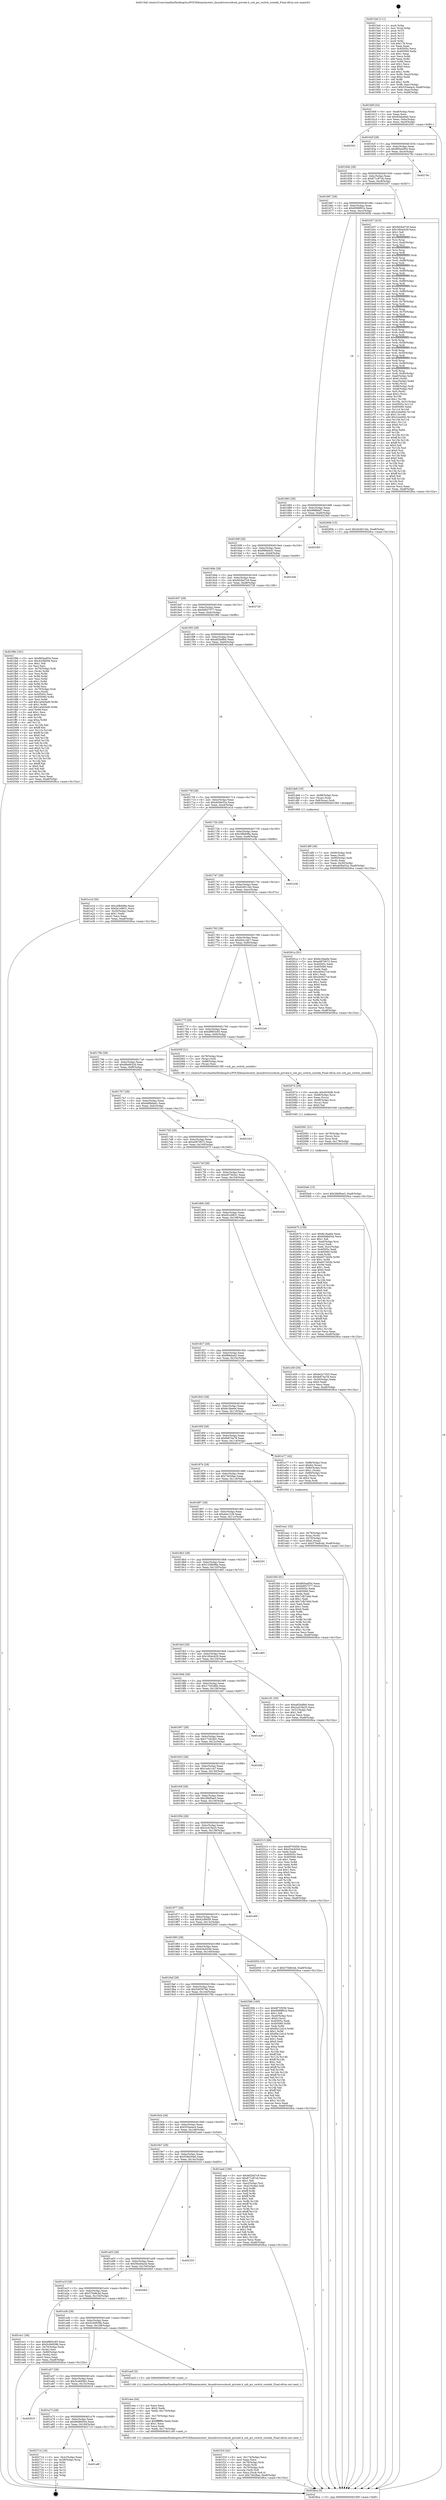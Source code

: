 digraph "0x4015a0" {
  label = "0x4015a0 (/mnt/c/Users/mathe/Desktop/tcc/POCII/binaries/extr_linuxdriversssbssb_private.h_ssb_pci_switch_coreidx_Final-ollvm.out::main(0))"
  labelloc = "t"
  node[shape=record]

  Entry [label="",width=0.3,height=0.3,shape=circle,fillcolor=black,style=filled]
  "0x40160f" [label="{
     0x40160f [32]\l
     | [instrs]\l
     &nbsp;&nbsp;0x40160f \<+6\>: mov -0xa8(%rbp),%eax\l
     &nbsp;&nbsp;0x401615 \<+2\>: mov %eax,%ecx\l
     &nbsp;&nbsp;0x401617 \<+6\>: sub $0x83aba0eb,%ecx\l
     &nbsp;&nbsp;0x40161d \<+6\>: mov %eax,-0xbc(%rbp)\l
     &nbsp;&nbsp;0x401623 \<+6\>: mov %ecx,-0xc0(%rbp)\l
     &nbsp;&nbsp;0x401629 \<+6\>: je 0000000000402501 \<main+0xf61\>\l
  }"]
  "0x402501" [label="{
     0x402501\l
  }", style=dashed]
  "0x40162f" [label="{
     0x40162f [28]\l
     | [instrs]\l
     &nbsp;&nbsp;0x40162f \<+5\>: jmp 0000000000401634 \<main+0x94\>\l
     &nbsp;&nbsp;0x401634 \<+6\>: mov -0xbc(%rbp),%eax\l
     &nbsp;&nbsp;0x40163a \<+5\>: sub $0x865ea954,%eax\l
     &nbsp;&nbsp;0x40163f \<+6\>: mov %eax,-0xc4(%rbp)\l
     &nbsp;&nbsp;0x401645 \<+6\>: je 000000000040278c \<main+0x11ec\>\l
  }"]
  Exit [label="",width=0.3,height=0.3,shape=circle,fillcolor=black,style=filled,peripheries=2]
  "0x40278c" [label="{
     0x40278c\l
  }", style=dashed]
  "0x40164b" [label="{
     0x40164b [28]\l
     | [instrs]\l
     &nbsp;&nbsp;0x40164b \<+5\>: jmp 0000000000401650 \<main+0xb0\>\l
     &nbsp;&nbsp;0x401650 \<+6\>: mov -0xbc(%rbp),%eax\l
     &nbsp;&nbsp;0x401656 \<+5\>: sub $0x871c87cb,%eax\l
     &nbsp;&nbsp;0x40165b \<+6\>: mov %eax,-0xc8(%rbp)\l
     &nbsp;&nbsp;0x401661 \<+6\>: je 0000000000401b57 \<main+0x5b7\>\l
  }"]
  "0x401a8f" [label="{
     0x401a8f\l
  }", style=dashed]
  "0x401b57" [label="{
     0x401b57 [410]\l
     | [instrs]\l
     &nbsp;&nbsp;0x401b57 \<+5\>: mov $0x9d2bd7c9,%eax\l
     &nbsp;&nbsp;0x401b5c \<+5\>: mov $0x16b4cb29,%ecx\l
     &nbsp;&nbsp;0x401b61 \<+2\>: mov $0x1,%dl\l
     &nbsp;&nbsp;0x401b63 \<+3\>: mov %rsp,%rsi\l
     &nbsp;&nbsp;0x401b66 \<+4\>: add $0xfffffffffffffff0,%rsi\l
     &nbsp;&nbsp;0x401b6a \<+3\>: mov %rsi,%rsp\l
     &nbsp;&nbsp;0x401b6d \<+7\>: mov %rsi,-0xa0(%rbp)\l
     &nbsp;&nbsp;0x401b74 \<+3\>: mov %rsp,%rsi\l
     &nbsp;&nbsp;0x401b77 \<+4\>: add $0xfffffffffffffff0,%rsi\l
     &nbsp;&nbsp;0x401b7b \<+3\>: mov %rsi,%rsp\l
     &nbsp;&nbsp;0x401b7e \<+3\>: mov %rsp,%rdi\l
     &nbsp;&nbsp;0x401b81 \<+4\>: add $0xfffffffffffffff0,%rdi\l
     &nbsp;&nbsp;0x401b85 \<+3\>: mov %rdi,%rsp\l
     &nbsp;&nbsp;0x401b88 \<+7\>: mov %rdi,-0x98(%rbp)\l
     &nbsp;&nbsp;0x401b8f \<+3\>: mov %rsp,%rdi\l
     &nbsp;&nbsp;0x401b92 \<+4\>: add $0xfffffffffffffff0,%rdi\l
     &nbsp;&nbsp;0x401b96 \<+3\>: mov %rdi,%rsp\l
     &nbsp;&nbsp;0x401b99 \<+7\>: mov %rdi,-0x90(%rbp)\l
     &nbsp;&nbsp;0x401ba0 \<+3\>: mov %rsp,%rdi\l
     &nbsp;&nbsp;0x401ba3 \<+4\>: add $0xfffffffffffffff0,%rdi\l
     &nbsp;&nbsp;0x401ba7 \<+3\>: mov %rdi,%rsp\l
     &nbsp;&nbsp;0x401baa \<+7\>: mov %rdi,-0x88(%rbp)\l
     &nbsp;&nbsp;0x401bb1 \<+3\>: mov %rsp,%rdi\l
     &nbsp;&nbsp;0x401bb4 \<+4\>: add $0xfffffffffffffff0,%rdi\l
     &nbsp;&nbsp;0x401bb8 \<+3\>: mov %rdi,%rsp\l
     &nbsp;&nbsp;0x401bbb \<+4\>: mov %rdi,-0x80(%rbp)\l
     &nbsp;&nbsp;0x401bbf \<+3\>: mov %rsp,%rdi\l
     &nbsp;&nbsp;0x401bc2 \<+4\>: add $0xfffffffffffffff0,%rdi\l
     &nbsp;&nbsp;0x401bc6 \<+3\>: mov %rdi,%rsp\l
     &nbsp;&nbsp;0x401bc9 \<+4\>: mov %rdi,-0x78(%rbp)\l
     &nbsp;&nbsp;0x401bcd \<+3\>: mov %rsp,%rdi\l
     &nbsp;&nbsp;0x401bd0 \<+4\>: add $0xfffffffffffffff0,%rdi\l
     &nbsp;&nbsp;0x401bd4 \<+3\>: mov %rdi,%rsp\l
     &nbsp;&nbsp;0x401bd7 \<+4\>: mov %rdi,-0x70(%rbp)\l
     &nbsp;&nbsp;0x401bdb \<+3\>: mov %rsp,%rdi\l
     &nbsp;&nbsp;0x401bde \<+4\>: add $0xfffffffffffffff0,%rdi\l
     &nbsp;&nbsp;0x401be2 \<+3\>: mov %rdi,%rsp\l
     &nbsp;&nbsp;0x401be5 \<+4\>: mov %rdi,-0x68(%rbp)\l
     &nbsp;&nbsp;0x401be9 \<+3\>: mov %rsp,%rdi\l
     &nbsp;&nbsp;0x401bec \<+4\>: add $0xfffffffffffffff0,%rdi\l
     &nbsp;&nbsp;0x401bf0 \<+3\>: mov %rdi,%rsp\l
     &nbsp;&nbsp;0x401bf3 \<+4\>: mov %rdi,-0x60(%rbp)\l
     &nbsp;&nbsp;0x401bf7 \<+3\>: mov %rsp,%rdi\l
     &nbsp;&nbsp;0x401bfa \<+4\>: add $0xfffffffffffffff0,%rdi\l
     &nbsp;&nbsp;0x401bfe \<+3\>: mov %rdi,%rsp\l
     &nbsp;&nbsp;0x401c01 \<+4\>: mov %rdi,-0x58(%rbp)\l
     &nbsp;&nbsp;0x401c05 \<+3\>: mov %rsp,%rdi\l
     &nbsp;&nbsp;0x401c08 \<+4\>: add $0xfffffffffffffff0,%rdi\l
     &nbsp;&nbsp;0x401c0c \<+3\>: mov %rdi,%rsp\l
     &nbsp;&nbsp;0x401c0f \<+4\>: mov %rdi,-0x50(%rbp)\l
     &nbsp;&nbsp;0x401c13 \<+3\>: mov %rsp,%rdi\l
     &nbsp;&nbsp;0x401c16 \<+4\>: add $0xfffffffffffffff0,%rdi\l
     &nbsp;&nbsp;0x401c1a \<+3\>: mov %rdi,%rsp\l
     &nbsp;&nbsp;0x401c1d \<+4\>: mov %rdi,-0x48(%rbp)\l
     &nbsp;&nbsp;0x401c21 \<+3\>: mov %rsp,%rdi\l
     &nbsp;&nbsp;0x401c24 \<+4\>: add $0xfffffffffffffff0,%rdi\l
     &nbsp;&nbsp;0x401c28 \<+3\>: mov %rdi,%rsp\l
     &nbsp;&nbsp;0x401c2b \<+4\>: mov %rdi,-0x40(%rbp)\l
     &nbsp;&nbsp;0x401c2f \<+7\>: mov -0xa0(%rbp),%rdi\l
     &nbsp;&nbsp;0x401c36 \<+6\>: movl $0x0,(%rdi)\l
     &nbsp;&nbsp;0x401c3c \<+7\>: mov -0xac(%rbp),%r8d\l
     &nbsp;&nbsp;0x401c43 \<+3\>: mov %r8d,(%rsi)\l
     &nbsp;&nbsp;0x401c46 \<+7\>: mov -0x98(%rbp),%rdi\l
     &nbsp;&nbsp;0x401c4d \<+7\>: mov -0xb8(%rbp),%r9\l
     &nbsp;&nbsp;0x401c54 \<+3\>: mov %r9,(%rdi)\l
     &nbsp;&nbsp;0x401c57 \<+3\>: cmpl $0x2,(%rsi)\l
     &nbsp;&nbsp;0x401c5a \<+4\>: setne %r10b\l
     &nbsp;&nbsp;0x401c5e \<+4\>: and $0x1,%r10b\l
     &nbsp;&nbsp;0x401c62 \<+4\>: mov %r10b,-0x31(%rbp)\l
     &nbsp;&nbsp;0x401c66 \<+8\>: mov 0x40505c,%r11d\l
     &nbsp;&nbsp;0x401c6e \<+7\>: mov 0x405060,%ebx\l
     &nbsp;&nbsp;0x401c75 \<+3\>: mov %r11d,%r14d\l
     &nbsp;&nbsp;0x401c78 \<+7\>: sub $0x22ee942,%r14d\l
     &nbsp;&nbsp;0x401c7f \<+4\>: sub $0x1,%r14d\l
     &nbsp;&nbsp;0x401c83 \<+7\>: add $0x22ee942,%r14d\l
     &nbsp;&nbsp;0x401c8a \<+4\>: imul %r14d,%r11d\l
     &nbsp;&nbsp;0x401c8e \<+4\>: and $0x1,%r11d\l
     &nbsp;&nbsp;0x401c92 \<+4\>: cmp $0x0,%r11d\l
     &nbsp;&nbsp;0x401c96 \<+4\>: sete %r10b\l
     &nbsp;&nbsp;0x401c9a \<+3\>: cmp $0xa,%ebx\l
     &nbsp;&nbsp;0x401c9d \<+4\>: setl %r15b\l
     &nbsp;&nbsp;0x401ca1 \<+3\>: mov %r10b,%r12b\l
     &nbsp;&nbsp;0x401ca4 \<+4\>: xor $0xff,%r12b\l
     &nbsp;&nbsp;0x401ca8 \<+3\>: mov %r15b,%r13b\l
     &nbsp;&nbsp;0x401cab \<+4\>: xor $0xff,%r13b\l
     &nbsp;&nbsp;0x401caf \<+3\>: xor $0x0,%dl\l
     &nbsp;&nbsp;0x401cb2 \<+3\>: mov %r12b,%sil\l
     &nbsp;&nbsp;0x401cb5 \<+4\>: and $0x0,%sil\l
     &nbsp;&nbsp;0x401cb9 \<+3\>: and %dl,%r10b\l
     &nbsp;&nbsp;0x401cbc \<+3\>: mov %r13b,%dil\l
     &nbsp;&nbsp;0x401cbf \<+4\>: and $0x0,%dil\l
     &nbsp;&nbsp;0x401cc3 \<+3\>: and %dl,%r15b\l
     &nbsp;&nbsp;0x401cc6 \<+3\>: or %r10b,%sil\l
     &nbsp;&nbsp;0x401cc9 \<+3\>: or %r15b,%dil\l
     &nbsp;&nbsp;0x401ccc \<+3\>: xor %dil,%sil\l
     &nbsp;&nbsp;0x401ccf \<+3\>: or %r13b,%r12b\l
     &nbsp;&nbsp;0x401cd2 \<+4\>: xor $0xff,%r12b\l
     &nbsp;&nbsp;0x401cd6 \<+3\>: or $0x0,%dl\l
     &nbsp;&nbsp;0x401cd9 \<+3\>: and %dl,%r12b\l
     &nbsp;&nbsp;0x401cdc \<+3\>: or %r12b,%sil\l
     &nbsp;&nbsp;0x401cdf \<+4\>: test $0x1,%sil\l
     &nbsp;&nbsp;0x401ce3 \<+3\>: cmovne %ecx,%eax\l
     &nbsp;&nbsp;0x401ce6 \<+6\>: mov %eax,-0xa8(%rbp)\l
     &nbsp;&nbsp;0x401cec \<+5\>: jmp 00000000004028ca \<main+0x132a\>\l
  }"]
  "0x401667" [label="{
     0x401667 [28]\l
     | [instrs]\l
     &nbsp;&nbsp;0x401667 \<+5\>: jmp 000000000040166c \<main+0xcc\>\l
     &nbsp;&nbsp;0x40166c \<+6\>: mov -0xbc(%rbp),%eax\l
     &nbsp;&nbsp;0x401672 \<+5\>: sub $0x9589f91b,%eax\l
     &nbsp;&nbsp;0x401677 \<+6\>: mov %eax,-0xcc(%rbp)\l
     &nbsp;&nbsp;0x40167d \<+6\>: je 000000000040260b \<main+0x106b\>\l
  }"]
  "0x402714" [label="{
     0x402714 [18]\l
     | [instrs]\l
     &nbsp;&nbsp;0x402714 \<+3\>: mov -0x2c(%rbp),%eax\l
     &nbsp;&nbsp;0x402717 \<+4\>: lea -0x28(%rbp),%rsp\l
     &nbsp;&nbsp;0x40271b \<+1\>: pop %rbx\l
     &nbsp;&nbsp;0x40271c \<+2\>: pop %r12\l
     &nbsp;&nbsp;0x40271e \<+2\>: pop %r13\l
     &nbsp;&nbsp;0x402720 \<+2\>: pop %r14\l
     &nbsp;&nbsp;0x402722 \<+2\>: pop %r15\l
     &nbsp;&nbsp;0x402724 \<+1\>: pop %rbp\l
     &nbsp;&nbsp;0x402725 \<+1\>: ret\l
  }"]
  "0x40260b" [label="{
     0x40260b [15]\l
     | [instrs]\l
     &nbsp;&nbsp;0x40260b \<+10\>: movl $0xd2d012dc,-0xa8(%rbp)\l
     &nbsp;&nbsp;0x402615 \<+5\>: jmp 00000000004028ca \<main+0x132a\>\l
  }"]
  "0x401683" [label="{
     0x401683 [28]\l
     | [instrs]\l
     &nbsp;&nbsp;0x401683 \<+5\>: jmp 0000000000401688 \<main+0xe8\>\l
     &nbsp;&nbsp;0x401688 \<+6\>: mov -0xbc(%rbp),%eax\l
     &nbsp;&nbsp;0x40168e \<+5\>: sub $0x998febf7,%eax\l
     &nbsp;&nbsp;0x401693 \<+6\>: mov %eax,-0xd0(%rbp)\l
     &nbsp;&nbsp;0x401699 \<+6\>: je 00000000004023b5 \<main+0xe15\>\l
  }"]
  "0x401a73" [label="{
     0x401a73 [28]\l
     | [instrs]\l
     &nbsp;&nbsp;0x401a73 \<+5\>: jmp 0000000000401a78 \<main+0x4d8\>\l
     &nbsp;&nbsp;0x401a78 \<+6\>: mov -0xbc(%rbp),%eax\l
     &nbsp;&nbsp;0x401a7e \<+5\>: sub $0x66d8d544,%eax\l
     &nbsp;&nbsp;0x401a83 \<+6\>: mov %eax,-0x160(%rbp)\l
     &nbsp;&nbsp;0x401a89 \<+6\>: je 0000000000402714 \<main+0x1174\>\l
  }"]
  "0x4023b5" [label="{
     0x4023b5\l
  }", style=dashed]
  "0x40169f" [label="{
     0x40169f [28]\l
     | [instrs]\l
     &nbsp;&nbsp;0x40169f \<+5\>: jmp 00000000004016a4 \<main+0x104\>\l
     &nbsp;&nbsp;0x4016a4 \<+6\>: mov -0xbc(%rbp),%eax\l
     &nbsp;&nbsp;0x4016aa \<+5\>: sub $0x999d4cf1,%eax\l
     &nbsp;&nbsp;0x4016af \<+6\>: mov %eax,-0xd4(%rbp)\l
     &nbsp;&nbsp;0x4016b5 \<+6\>: je 00000000004023a6 \<main+0xe06\>\l
  }"]
  "0x402819" [label="{
     0x402819\l
  }", style=dashed]
  "0x4023a6" [label="{
     0x4023a6\l
  }", style=dashed]
  "0x4016bb" [label="{
     0x4016bb [28]\l
     | [instrs]\l
     &nbsp;&nbsp;0x4016bb \<+5\>: jmp 00000000004016c0 \<main+0x120\>\l
     &nbsp;&nbsp;0x4016c0 \<+6\>: mov -0xbc(%rbp),%eax\l
     &nbsp;&nbsp;0x4016c6 \<+5\>: sub $0x9d2bd7c9,%eax\l
     &nbsp;&nbsp;0x4016cb \<+6\>: mov %eax,-0xd8(%rbp)\l
     &nbsp;&nbsp;0x4016d1 \<+6\>: je 0000000000402726 \<main+0x1186\>\l
  }"]
  "0x4020a6" [label="{
     0x4020a6 [15]\l
     | [instrs]\l
     &nbsp;&nbsp;0x4020a6 \<+10\>: movl $0x26bf0ae3,-0xa8(%rbp)\l
     &nbsp;&nbsp;0x4020b0 \<+5\>: jmp 00000000004028ca \<main+0x132a\>\l
  }"]
  "0x402726" [label="{
     0x402726\l
  }", style=dashed]
  "0x4016d7" [label="{
     0x4016d7 [28]\l
     | [instrs]\l
     &nbsp;&nbsp;0x4016d7 \<+5\>: jmp 00000000004016dc \<main+0x13c\>\l
     &nbsp;&nbsp;0x4016dc \<+6\>: mov -0xbc(%rbp),%eax\l
     &nbsp;&nbsp;0x4016e2 \<+5\>: sub $0x9d937377,%eax\l
     &nbsp;&nbsp;0x4016e7 \<+6\>: mov %eax,-0xdc(%rbp)\l
     &nbsp;&nbsp;0x4016ed \<+6\>: je 0000000000401f9b \<main+0x9fb\>\l
  }"]
  "0x402091" [label="{
     0x402091 [21]\l
     | [instrs]\l
     &nbsp;&nbsp;0x402091 \<+4\>: mov -0x78(%rbp),%rcx\l
     &nbsp;&nbsp;0x402095 \<+3\>: mov (%rcx),%rcx\l
     &nbsp;&nbsp;0x402098 \<+3\>: mov %rcx,%rdi\l
     &nbsp;&nbsp;0x40209b \<+6\>: mov %eax,-0x178(%rbp)\l
     &nbsp;&nbsp;0x4020a1 \<+5\>: call 0000000000401030 \<free@plt\>\l
     | [calls]\l
     &nbsp;&nbsp;0x401030 \{1\} (unknown)\l
  }"]
  "0x401f9b" [label="{
     0x401f9b [181]\l
     | [instrs]\l
     &nbsp;&nbsp;0x401f9b \<+5\>: mov $0x865ea954,%eax\l
     &nbsp;&nbsp;0x401fa0 \<+5\>: mov $0x42cfb056,%ecx\l
     &nbsp;&nbsp;0x401fa5 \<+2\>: mov $0x1,%dl\l
     &nbsp;&nbsp;0x401fa7 \<+2\>: xor %esi,%esi\l
     &nbsp;&nbsp;0x401fa9 \<+4\>: mov -0x70(%rbp),%rdi\l
     &nbsp;&nbsp;0x401fad \<+3\>: mov (%rdi),%r8d\l
     &nbsp;&nbsp;0x401fb0 \<+3\>: mov %esi,%r9d\l
     &nbsp;&nbsp;0x401fb3 \<+3\>: sub %r8d,%r9d\l
     &nbsp;&nbsp;0x401fb6 \<+3\>: mov %esi,%r8d\l
     &nbsp;&nbsp;0x401fb9 \<+4\>: sub $0x1,%r8d\l
     &nbsp;&nbsp;0x401fbd \<+3\>: add %r8d,%r9d\l
     &nbsp;&nbsp;0x401fc0 \<+3\>: sub %r9d,%esi\l
     &nbsp;&nbsp;0x401fc3 \<+4\>: mov -0x70(%rbp),%rdi\l
     &nbsp;&nbsp;0x401fc7 \<+2\>: mov %esi,(%rdi)\l
     &nbsp;&nbsp;0x401fc9 \<+7\>: mov 0x40505c,%esi\l
     &nbsp;&nbsp;0x401fd0 \<+8\>: mov 0x405060,%r8d\l
     &nbsp;&nbsp;0x401fd8 \<+3\>: mov %esi,%r9d\l
     &nbsp;&nbsp;0x401fdb \<+7\>: add $0x1a0d2bd0,%r9d\l
     &nbsp;&nbsp;0x401fe2 \<+4\>: sub $0x1,%r9d\l
     &nbsp;&nbsp;0x401fe6 \<+7\>: sub $0x1a0d2bd0,%r9d\l
     &nbsp;&nbsp;0x401fed \<+4\>: imul %r9d,%esi\l
     &nbsp;&nbsp;0x401ff1 \<+3\>: and $0x1,%esi\l
     &nbsp;&nbsp;0x401ff4 \<+3\>: cmp $0x0,%esi\l
     &nbsp;&nbsp;0x401ff7 \<+4\>: sete %r10b\l
     &nbsp;&nbsp;0x401ffb \<+4\>: cmp $0xa,%r8d\l
     &nbsp;&nbsp;0x401fff \<+4\>: setl %r11b\l
     &nbsp;&nbsp;0x402003 \<+3\>: mov %r10b,%bl\l
     &nbsp;&nbsp;0x402006 \<+3\>: xor $0xff,%bl\l
     &nbsp;&nbsp;0x402009 \<+3\>: mov %r11b,%r14b\l
     &nbsp;&nbsp;0x40200c \<+4\>: xor $0xff,%r14b\l
     &nbsp;&nbsp;0x402010 \<+3\>: xor $0x0,%dl\l
     &nbsp;&nbsp;0x402013 \<+3\>: mov %bl,%r15b\l
     &nbsp;&nbsp;0x402016 \<+4\>: and $0x0,%r15b\l
     &nbsp;&nbsp;0x40201a \<+3\>: and %dl,%r10b\l
     &nbsp;&nbsp;0x40201d \<+3\>: mov %r14b,%r12b\l
     &nbsp;&nbsp;0x402020 \<+4\>: and $0x0,%r12b\l
     &nbsp;&nbsp;0x402024 \<+3\>: and %dl,%r11b\l
     &nbsp;&nbsp;0x402027 \<+3\>: or %r10b,%r15b\l
     &nbsp;&nbsp;0x40202a \<+3\>: or %r11b,%r12b\l
     &nbsp;&nbsp;0x40202d \<+3\>: xor %r12b,%r15b\l
     &nbsp;&nbsp;0x402030 \<+3\>: or %r14b,%bl\l
     &nbsp;&nbsp;0x402033 \<+3\>: xor $0xff,%bl\l
     &nbsp;&nbsp;0x402036 \<+3\>: or $0x0,%dl\l
     &nbsp;&nbsp;0x402039 \<+2\>: and %dl,%bl\l
     &nbsp;&nbsp;0x40203b \<+3\>: or %bl,%r15b\l
     &nbsp;&nbsp;0x40203e \<+4\>: test $0x1,%r15b\l
     &nbsp;&nbsp;0x402042 \<+3\>: cmovne %ecx,%eax\l
     &nbsp;&nbsp;0x402045 \<+6\>: mov %eax,-0xa8(%rbp)\l
     &nbsp;&nbsp;0x40204b \<+5\>: jmp 00000000004028ca \<main+0x132a\>\l
  }"]
  "0x4016f3" [label="{
     0x4016f3 [28]\l
     | [instrs]\l
     &nbsp;&nbsp;0x4016f3 \<+5\>: jmp 00000000004016f8 \<main+0x158\>\l
     &nbsp;&nbsp;0x4016f8 \<+6\>: mov -0xbc(%rbp),%eax\l
     &nbsp;&nbsp;0x4016fe \<+5\>: sub $0xa82bdfb0,%eax\l
     &nbsp;&nbsp;0x401703 \<+6\>: mov %eax,-0xe0(%rbp)\l
     &nbsp;&nbsp;0x401709 \<+6\>: je 0000000000401de6 \<main+0x846\>\l
  }"]
  "0x402074" [label="{
     0x402074 [29]\l
     | [instrs]\l
     &nbsp;&nbsp;0x402074 \<+10\>: movabs $0x4030d6,%rdi\l
     &nbsp;&nbsp;0x40207e \<+4\>: mov -0x68(%rbp),%rcx\l
     &nbsp;&nbsp;0x402082 \<+2\>: mov %eax,(%rcx)\l
     &nbsp;&nbsp;0x402084 \<+4\>: mov -0x68(%rbp),%rcx\l
     &nbsp;&nbsp;0x402088 \<+2\>: mov (%rcx),%esi\l
     &nbsp;&nbsp;0x40208a \<+2\>: mov $0x0,%al\l
     &nbsp;&nbsp;0x40208c \<+5\>: call 0000000000401040 \<printf@plt\>\l
     | [calls]\l
     &nbsp;&nbsp;0x401040 \{1\} (unknown)\l
  }"]
  "0x401de6" [label="{
     0x401de6 [19]\l
     | [instrs]\l
     &nbsp;&nbsp;0x401de6 \<+7\>: mov -0x98(%rbp),%rax\l
     &nbsp;&nbsp;0x401ded \<+3\>: mov (%rax),%rax\l
     &nbsp;&nbsp;0x401df0 \<+4\>: mov 0x8(%rax),%rdi\l
     &nbsp;&nbsp;0x401df4 \<+5\>: call 0000000000401060 \<atoi@plt\>\l
     | [calls]\l
     &nbsp;&nbsp;0x401060 \{1\} (unknown)\l
  }"]
  "0x40170f" [label="{
     0x40170f [28]\l
     | [instrs]\l
     &nbsp;&nbsp;0x40170f \<+5\>: jmp 0000000000401714 \<main+0x174\>\l
     &nbsp;&nbsp;0x401714 \<+6\>: mov -0xbc(%rbp),%eax\l
     &nbsp;&nbsp;0x40171a \<+5\>: sub $0xab5be52a,%eax\l
     &nbsp;&nbsp;0x40171f \<+6\>: mov %eax,-0xe4(%rbp)\l
     &nbsp;&nbsp;0x401725 \<+6\>: je 0000000000401e1d \<main+0x87d\>\l
  }"]
  "0x401f16" [label="{
     0x401f16 [42]\l
     | [instrs]\l
     &nbsp;&nbsp;0x401f16 \<+6\>: mov -0x174(%rbp),%ecx\l
     &nbsp;&nbsp;0x401f1c \<+3\>: imul %eax,%ecx\l
     &nbsp;&nbsp;0x401f1f \<+4\>: mov -0x78(%rbp),%rdi\l
     &nbsp;&nbsp;0x401f23 \<+3\>: mov (%rdi),%rdi\l
     &nbsp;&nbsp;0x401f26 \<+4\>: mov -0x70(%rbp),%r8\l
     &nbsp;&nbsp;0x401f2a \<+3\>: movslq (%r8),%r8\l
     &nbsp;&nbsp;0x401f2d \<+4\>: mov %ecx,(%rdi,%r8,4)\l
     &nbsp;&nbsp;0x401f31 \<+10\>: movl $0x74028ae,-0xa8(%rbp)\l
     &nbsp;&nbsp;0x401f3b \<+5\>: jmp 00000000004028ca \<main+0x132a\>\l
  }"]
  "0x401e1d" [label="{
     0x401e1d [30]\l
     | [instrs]\l
     &nbsp;&nbsp;0x401e1d \<+5\>: mov $0xc0fb9d9a,%eax\l
     &nbsp;&nbsp;0x401e22 \<+5\>: mov $0xf41e9831,%ecx\l
     &nbsp;&nbsp;0x401e27 \<+3\>: mov -0x30(%rbp),%edx\l
     &nbsp;&nbsp;0x401e2a \<+3\>: cmp $0x1,%edx\l
     &nbsp;&nbsp;0x401e2d \<+3\>: cmovl %ecx,%eax\l
     &nbsp;&nbsp;0x401e30 \<+6\>: mov %eax,-0xa8(%rbp)\l
     &nbsp;&nbsp;0x401e36 \<+5\>: jmp 00000000004028ca \<main+0x132a\>\l
  }"]
  "0x40172b" [label="{
     0x40172b [28]\l
     | [instrs]\l
     &nbsp;&nbsp;0x40172b \<+5\>: jmp 0000000000401730 \<main+0x190\>\l
     &nbsp;&nbsp;0x401730 \<+6\>: mov -0xbc(%rbp),%eax\l
     &nbsp;&nbsp;0x401736 \<+5\>: sub $0xc0fb9d9a,%eax\l
     &nbsp;&nbsp;0x40173b \<+6\>: mov %eax,-0xe8(%rbp)\l
     &nbsp;&nbsp;0x401741 \<+6\>: je 0000000000401e3b \<main+0x89b\>\l
  }"]
  "0x401eea" [label="{
     0x401eea [44]\l
     | [instrs]\l
     &nbsp;&nbsp;0x401eea \<+2\>: xor %ecx,%ecx\l
     &nbsp;&nbsp;0x401eec \<+5\>: mov $0x2,%edx\l
     &nbsp;&nbsp;0x401ef1 \<+6\>: mov %edx,-0x170(%rbp)\l
     &nbsp;&nbsp;0x401ef7 \<+1\>: cltd\l
     &nbsp;&nbsp;0x401ef8 \<+6\>: mov -0x170(%rbp),%esi\l
     &nbsp;&nbsp;0x401efe \<+2\>: idiv %esi\l
     &nbsp;&nbsp;0x401f00 \<+6\>: imul $0xfffffffe,%edx,%edx\l
     &nbsp;&nbsp;0x401f06 \<+3\>: sub $0x1,%ecx\l
     &nbsp;&nbsp;0x401f09 \<+2\>: sub %ecx,%edx\l
     &nbsp;&nbsp;0x401f0b \<+6\>: mov %edx,-0x174(%rbp)\l
     &nbsp;&nbsp;0x401f11 \<+5\>: call 0000000000401160 \<next_i\>\l
     | [calls]\l
     &nbsp;&nbsp;0x401160 \{1\} (/mnt/c/Users/mathe/Desktop/tcc/POCII/binaries/extr_linuxdriversssbssb_private.h_ssb_pci_switch_coreidx_Final-ollvm.out::next_i)\l
  }"]
  "0x401e3b" [label="{
     0x401e3b\l
  }", style=dashed]
  "0x401747" [label="{
     0x401747 [28]\l
     | [instrs]\l
     &nbsp;&nbsp;0x401747 \<+5\>: jmp 000000000040174c \<main+0x1ac\>\l
     &nbsp;&nbsp;0x40174c \<+6\>: mov -0xbc(%rbp),%eax\l
     &nbsp;&nbsp;0x401752 \<+5\>: sub $0xd2d012dc,%eax\l
     &nbsp;&nbsp;0x401757 \<+6\>: mov %eax,-0xec(%rbp)\l
     &nbsp;&nbsp;0x40175d \<+6\>: je 000000000040261a \<main+0x107a\>\l
  }"]
  "0x401a57" [label="{
     0x401a57 [28]\l
     | [instrs]\l
     &nbsp;&nbsp;0x401a57 \<+5\>: jmp 0000000000401a5c \<main+0x4bc\>\l
     &nbsp;&nbsp;0x401a5c \<+6\>: mov -0xbc(%rbp),%eax\l
     &nbsp;&nbsp;0x401a62 \<+5\>: sub $0x5ca840b2,%eax\l
     &nbsp;&nbsp;0x401a67 \<+6\>: mov %eax,-0x15c(%rbp)\l
     &nbsp;&nbsp;0x401a6d \<+6\>: je 0000000000402819 \<main+0x1279\>\l
  }"]
  "0x40261a" [label="{
     0x40261a [91]\l
     | [instrs]\l
     &nbsp;&nbsp;0x40261a \<+5\>: mov $0xfe18ae6e,%eax\l
     &nbsp;&nbsp;0x40261f \<+5\>: mov $0xe0870672,%ecx\l
     &nbsp;&nbsp;0x402624 \<+7\>: mov 0x40505c,%edx\l
     &nbsp;&nbsp;0x40262b \<+7\>: mov 0x405060,%esi\l
     &nbsp;&nbsp;0x402632 \<+2\>: mov %edx,%edi\l
     &nbsp;&nbsp;0x402634 \<+6\>: sub $0xcb0427cd,%edi\l
     &nbsp;&nbsp;0x40263a \<+3\>: sub $0x1,%edi\l
     &nbsp;&nbsp;0x40263d \<+6\>: add $0xcb0427cd,%edi\l
     &nbsp;&nbsp;0x402643 \<+3\>: imul %edi,%edx\l
     &nbsp;&nbsp;0x402646 \<+3\>: and $0x1,%edx\l
     &nbsp;&nbsp;0x402649 \<+3\>: cmp $0x0,%edx\l
     &nbsp;&nbsp;0x40264c \<+4\>: sete %r8b\l
     &nbsp;&nbsp;0x402650 \<+3\>: cmp $0xa,%esi\l
     &nbsp;&nbsp;0x402653 \<+4\>: setl %r9b\l
     &nbsp;&nbsp;0x402657 \<+3\>: mov %r8b,%r10b\l
     &nbsp;&nbsp;0x40265a \<+3\>: and %r9b,%r10b\l
     &nbsp;&nbsp;0x40265d \<+3\>: xor %r9b,%r8b\l
     &nbsp;&nbsp;0x402660 \<+3\>: or %r8b,%r10b\l
     &nbsp;&nbsp;0x402663 \<+4\>: test $0x1,%r10b\l
     &nbsp;&nbsp;0x402667 \<+3\>: cmovne %ecx,%eax\l
     &nbsp;&nbsp;0x40266a \<+6\>: mov %eax,-0xa8(%rbp)\l
     &nbsp;&nbsp;0x402670 \<+5\>: jmp 00000000004028ca \<main+0x132a\>\l
  }"]
  "0x401763" [label="{
     0x401763 [28]\l
     | [instrs]\l
     &nbsp;&nbsp;0x401763 \<+5\>: jmp 0000000000401768 \<main+0x1c8\>\l
     &nbsp;&nbsp;0x401768 \<+6\>: mov -0xbc(%rbp),%eax\l
     &nbsp;&nbsp;0x40176e \<+5\>: sub $0xd441cdc7,%eax\l
     &nbsp;&nbsp;0x401773 \<+6\>: mov %eax,-0xf0(%rbp)\l
     &nbsp;&nbsp;0x401779 \<+6\>: je 00000000004022a0 \<main+0xd00\>\l
  }"]
  "0x401ee5" [label="{
     0x401ee5 [5]\l
     | [instrs]\l
     &nbsp;&nbsp;0x401ee5 \<+5\>: call 0000000000401160 \<next_i\>\l
     | [calls]\l
     &nbsp;&nbsp;0x401160 \{1\} (/mnt/c/Users/mathe/Desktop/tcc/POCII/binaries/extr_linuxdriversssbssb_private.h_ssb_pci_switch_coreidx_Final-ollvm.out::next_i)\l
  }"]
  "0x4022a0" [label="{
     0x4022a0\l
  }", style=dashed]
  "0x40177f" [label="{
     0x40177f [28]\l
     | [instrs]\l
     &nbsp;&nbsp;0x40177f \<+5\>: jmp 0000000000401784 \<main+0x1e4\>\l
     &nbsp;&nbsp;0x401784 \<+6\>: mov -0xbc(%rbp),%eax\l
     &nbsp;&nbsp;0x40178a \<+5\>: sub $0xd8f03c85,%eax\l
     &nbsp;&nbsp;0x40178f \<+6\>: mov %eax,-0xf4(%rbp)\l
     &nbsp;&nbsp;0x401795 \<+6\>: je 000000000040205f \<main+0xabf\>\l
  }"]
  "0x401a3b" [label="{
     0x401a3b [28]\l
     | [instrs]\l
     &nbsp;&nbsp;0x401a3b \<+5\>: jmp 0000000000401a40 \<main+0x4a0\>\l
     &nbsp;&nbsp;0x401a40 \<+6\>: mov -0xbc(%rbp),%eax\l
     &nbsp;&nbsp;0x401a46 \<+5\>: sub $0x5c94939b,%eax\l
     &nbsp;&nbsp;0x401a4b \<+6\>: mov %eax,-0x158(%rbp)\l
     &nbsp;&nbsp;0x401a51 \<+6\>: je 0000000000401ee5 \<main+0x945\>\l
  }"]
  "0x40205f" [label="{
     0x40205f [21]\l
     | [instrs]\l
     &nbsp;&nbsp;0x40205f \<+4\>: mov -0x78(%rbp),%rax\l
     &nbsp;&nbsp;0x402063 \<+3\>: mov (%rax),%rdi\l
     &nbsp;&nbsp;0x402066 \<+7\>: mov -0x88(%rbp),%rax\l
     &nbsp;&nbsp;0x40206d \<+2\>: mov (%rax),%esi\l
     &nbsp;&nbsp;0x40206f \<+5\>: call 00000000004013f0 \<ssb_pci_switch_coreidx\>\l
     | [calls]\l
     &nbsp;&nbsp;0x4013f0 \{1\} (/mnt/c/Users/mathe/Desktop/tcc/POCII/binaries/extr_linuxdriversssbssb_private.h_ssb_pci_switch_coreidx_Final-ollvm.out::ssb_pci_switch_coreidx)\l
  }"]
  "0x40179b" [label="{
     0x40179b [28]\l
     | [instrs]\l
     &nbsp;&nbsp;0x40179b \<+5\>: jmp 00000000004017a0 \<main+0x200\>\l
     &nbsp;&nbsp;0x4017a0 \<+6\>: mov -0xbc(%rbp),%eax\l
     &nbsp;&nbsp;0x4017a6 \<+5\>: sub $0xd9a6633d,%eax\l
     &nbsp;&nbsp;0x4017ab \<+6\>: mov %eax,-0xf8(%rbp)\l
     &nbsp;&nbsp;0x4017b1 \<+6\>: je 0000000000402843 \<main+0x12a3\>\l
  }"]
  "0x401ec1" [label="{
     0x401ec1 [36]\l
     | [instrs]\l
     &nbsp;&nbsp;0x401ec1 \<+5\>: mov $0xd8f03c85,%eax\l
     &nbsp;&nbsp;0x401ec6 \<+5\>: mov $0x5c94939b,%ecx\l
     &nbsp;&nbsp;0x401ecb \<+4\>: mov -0x70(%rbp),%rdx\l
     &nbsp;&nbsp;0x401ecf \<+2\>: mov (%rdx),%esi\l
     &nbsp;&nbsp;0x401ed1 \<+4\>: mov -0x80(%rbp),%rdx\l
     &nbsp;&nbsp;0x401ed5 \<+2\>: cmp (%rdx),%esi\l
     &nbsp;&nbsp;0x401ed7 \<+3\>: cmovl %ecx,%eax\l
     &nbsp;&nbsp;0x401eda \<+6\>: mov %eax,-0xa8(%rbp)\l
     &nbsp;&nbsp;0x401ee0 \<+5\>: jmp 00000000004028ca \<main+0x132a\>\l
  }"]
  "0x402843" [label="{
     0x402843\l
  }", style=dashed]
  "0x4017b7" [label="{
     0x4017b7 [28]\l
     | [instrs]\l
     &nbsp;&nbsp;0x4017b7 \<+5\>: jmp 00000000004017bc \<main+0x21c\>\l
     &nbsp;&nbsp;0x4017bc \<+6\>: mov -0xbc(%rbp),%eax\l
     &nbsp;&nbsp;0x4017c2 \<+5\>: sub $0xdd8b6ad1,%eax\l
     &nbsp;&nbsp;0x4017c7 \<+6\>: mov %eax,-0xfc(%rbp)\l
     &nbsp;&nbsp;0x4017cd \<+6\>: je 00000000004021b3 \<main+0xc13\>\l
  }"]
  "0x401a1f" [label="{
     0x401a1f [28]\l
     | [instrs]\l
     &nbsp;&nbsp;0x401a1f \<+5\>: jmp 0000000000401a24 \<main+0x484\>\l
     &nbsp;&nbsp;0x401a24 \<+6\>: mov -0xbc(%rbp),%eax\l
     &nbsp;&nbsp;0x401a2a \<+5\>: sub $0x570e8c4d,%eax\l
     &nbsp;&nbsp;0x401a2f \<+6\>: mov %eax,-0x154(%rbp)\l
     &nbsp;&nbsp;0x401a35 \<+6\>: je 0000000000401ec1 \<main+0x921\>\l
  }"]
  "0x4021b3" [label="{
     0x4021b3\l
  }", style=dashed]
  "0x4017d3" [label="{
     0x4017d3 [28]\l
     | [instrs]\l
     &nbsp;&nbsp;0x4017d3 \<+5\>: jmp 00000000004017d8 \<main+0x238\>\l
     &nbsp;&nbsp;0x4017d8 \<+6\>: mov -0xbc(%rbp),%eax\l
     &nbsp;&nbsp;0x4017de \<+5\>: sub $0xe0870672,%eax\l
     &nbsp;&nbsp;0x4017e3 \<+6\>: mov %eax,-0x100(%rbp)\l
     &nbsp;&nbsp;0x4017e9 \<+6\>: je 0000000000402675 \<main+0x10d5\>\l
  }"]
  "0x4020b5" [label="{
     0x4020b5\l
  }", style=dashed]
  "0x402675" [label="{
     0x402675 [159]\l
     | [instrs]\l
     &nbsp;&nbsp;0x402675 \<+5\>: mov $0xfe18ae6e,%eax\l
     &nbsp;&nbsp;0x40267a \<+5\>: mov $0x66d8d544,%ecx\l
     &nbsp;&nbsp;0x40267f \<+2\>: mov $0x1,%dl\l
     &nbsp;&nbsp;0x402681 \<+7\>: mov -0xa0(%rbp),%rsi\l
     &nbsp;&nbsp;0x402688 \<+2\>: mov (%rsi),%edi\l
     &nbsp;&nbsp;0x40268a \<+3\>: mov %edi,-0x2c(%rbp)\l
     &nbsp;&nbsp;0x40268d \<+7\>: mov 0x40505c,%edi\l
     &nbsp;&nbsp;0x402694 \<+8\>: mov 0x405060,%r8d\l
     &nbsp;&nbsp;0x40269c \<+3\>: mov %edi,%r9d\l
     &nbsp;&nbsp;0x40269f \<+7\>: add $0xb073d2fe,%r9d\l
     &nbsp;&nbsp;0x4026a6 \<+4\>: sub $0x1,%r9d\l
     &nbsp;&nbsp;0x4026aa \<+7\>: sub $0xb073d2fe,%r9d\l
     &nbsp;&nbsp;0x4026b1 \<+4\>: imul %r9d,%edi\l
     &nbsp;&nbsp;0x4026b5 \<+3\>: and $0x1,%edi\l
     &nbsp;&nbsp;0x4026b8 \<+3\>: cmp $0x0,%edi\l
     &nbsp;&nbsp;0x4026bb \<+4\>: sete %r10b\l
     &nbsp;&nbsp;0x4026bf \<+4\>: cmp $0xa,%r8d\l
     &nbsp;&nbsp;0x4026c3 \<+4\>: setl %r11b\l
     &nbsp;&nbsp;0x4026c7 \<+3\>: mov %r10b,%bl\l
     &nbsp;&nbsp;0x4026ca \<+3\>: xor $0xff,%bl\l
     &nbsp;&nbsp;0x4026cd \<+3\>: mov %r11b,%r14b\l
     &nbsp;&nbsp;0x4026d0 \<+4\>: xor $0xff,%r14b\l
     &nbsp;&nbsp;0x4026d4 \<+3\>: xor $0x0,%dl\l
     &nbsp;&nbsp;0x4026d7 \<+3\>: mov %bl,%r15b\l
     &nbsp;&nbsp;0x4026da \<+4\>: and $0x0,%r15b\l
     &nbsp;&nbsp;0x4026de \<+3\>: and %dl,%r10b\l
     &nbsp;&nbsp;0x4026e1 \<+3\>: mov %r14b,%r12b\l
     &nbsp;&nbsp;0x4026e4 \<+4\>: and $0x0,%r12b\l
     &nbsp;&nbsp;0x4026e8 \<+3\>: and %dl,%r11b\l
     &nbsp;&nbsp;0x4026eb \<+3\>: or %r10b,%r15b\l
     &nbsp;&nbsp;0x4026ee \<+3\>: or %r11b,%r12b\l
     &nbsp;&nbsp;0x4026f1 \<+3\>: xor %r12b,%r15b\l
     &nbsp;&nbsp;0x4026f4 \<+3\>: or %r14b,%bl\l
     &nbsp;&nbsp;0x4026f7 \<+3\>: xor $0xff,%bl\l
     &nbsp;&nbsp;0x4026fa \<+3\>: or $0x0,%dl\l
     &nbsp;&nbsp;0x4026fd \<+2\>: and %dl,%bl\l
     &nbsp;&nbsp;0x4026ff \<+3\>: or %bl,%r15b\l
     &nbsp;&nbsp;0x402702 \<+4\>: test $0x1,%r15b\l
     &nbsp;&nbsp;0x402706 \<+3\>: cmovne %ecx,%eax\l
     &nbsp;&nbsp;0x402709 \<+6\>: mov %eax,-0xa8(%rbp)\l
     &nbsp;&nbsp;0x40270f \<+5\>: jmp 00000000004028ca \<main+0x132a\>\l
  }"]
  "0x4017ef" [label="{
     0x4017ef [28]\l
     | [instrs]\l
     &nbsp;&nbsp;0x4017ef \<+5\>: jmp 00000000004017f4 \<main+0x254\>\l
     &nbsp;&nbsp;0x4017f4 \<+6\>: mov -0xbc(%rbp),%eax\l
     &nbsp;&nbsp;0x4017fa \<+5\>: sub $0xe973b5a1,%eax\l
     &nbsp;&nbsp;0x4017ff \<+6\>: mov %eax,-0x104(%rbp)\l
     &nbsp;&nbsp;0x401805 \<+6\>: je 000000000040243e \<main+0xe9e\>\l
  }"]
  "0x401a03" [label="{
     0x401a03 [28]\l
     | [instrs]\l
     &nbsp;&nbsp;0x401a03 \<+5\>: jmp 0000000000401a08 \<main+0x468\>\l
     &nbsp;&nbsp;0x401a08 \<+6\>: mov -0xbc(%rbp),%eax\l
     &nbsp;&nbsp;0x401a0e \<+5\>: sub $0x56a04a3d,%eax\l
     &nbsp;&nbsp;0x401a13 \<+6\>: mov %eax,-0x150(%rbp)\l
     &nbsp;&nbsp;0x401a19 \<+6\>: je 00000000004020b5 \<main+0xb15\>\l
  }"]
  "0x40243e" [label="{
     0x40243e\l
  }", style=dashed]
  "0x40180b" [label="{
     0x40180b [28]\l
     | [instrs]\l
     &nbsp;&nbsp;0x40180b \<+5\>: jmp 0000000000401810 \<main+0x270\>\l
     &nbsp;&nbsp;0x401810 \<+6\>: mov -0xbc(%rbp),%eax\l
     &nbsp;&nbsp;0x401816 \<+5\>: sub $0xf41e9831,%eax\l
     &nbsp;&nbsp;0x40181b \<+6\>: mov %eax,-0x108(%rbp)\l
     &nbsp;&nbsp;0x401821 \<+6\>: je 0000000000401e59 \<main+0x8b9\>\l
  }"]
  "0x402333" [label="{
     0x402333\l
  }", style=dashed]
  "0x401e59" [label="{
     0x401e59 [30]\l
     | [instrs]\l
     &nbsp;&nbsp;0x401e59 \<+5\>: mov $0x6e2c7433,%eax\l
     &nbsp;&nbsp;0x401e5e \<+5\>: mov $0xfe874a78,%ecx\l
     &nbsp;&nbsp;0x401e63 \<+3\>: mov -0x30(%rbp),%edx\l
     &nbsp;&nbsp;0x401e66 \<+3\>: cmp $0x0,%edx\l
     &nbsp;&nbsp;0x401e69 \<+3\>: cmove %ecx,%eax\l
     &nbsp;&nbsp;0x401e6c \<+6\>: mov %eax,-0xa8(%rbp)\l
     &nbsp;&nbsp;0x401e72 \<+5\>: jmp 00000000004028ca \<main+0x132a\>\l
  }"]
  "0x401827" [label="{
     0x401827 [28]\l
     | [instrs]\l
     &nbsp;&nbsp;0x401827 \<+5\>: jmp 000000000040182c \<main+0x28c\>\l
     &nbsp;&nbsp;0x40182c \<+6\>: mov -0xbc(%rbp),%eax\l
     &nbsp;&nbsp;0x401832 \<+5\>: sub $0xf6feba42,%eax\l
     &nbsp;&nbsp;0x401837 \<+6\>: mov %eax,-0x10c(%rbp)\l
     &nbsp;&nbsp;0x40183d \<+6\>: je 0000000000402120 \<main+0xb80\>\l
  }"]
  "0x401ea1" [label="{
     0x401ea1 [32]\l
     | [instrs]\l
     &nbsp;&nbsp;0x401ea1 \<+4\>: mov -0x78(%rbp),%rdi\l
     &nbsp;&nbsp;0x401ea5 \<+3\>: mov %rax,(%rdi)\l
     &nbsp;&nbsp;0x401ea8 \<+4\>: mov -0x70(%rbp),%rax\l
     &nbsp;&nbsp;0x401eac \<+6\>: movl $0x0,(%rax)\l
     &nbsp;&nbsp;0x401eb2 \<+10\>: movl $0x570e8c4d,-0xa8(%rbp)\l
     &nbsp;&nbsp;0x401ebc \<+5\>: jmp 00000000004028ca \<main+0x132a\>\l
  }"]
  "0x402120" [label="{
     0x402120\l
  }", style=dashed]
  "0x401843" [label="{
     0x401843 [28]\l
     | [instrs]\l
     &nbsp;&nbsp;0x401843 \<+5\>: jmp 0000000000401848 \<main+0x2a8\>\l
     &nbsp;&nbsp;0x401848 \<+6\>: mov -0xbc(%rbp),%eax\l
     &nbsp;&nbsp;0x40184e \<+5\>: sub $0xfe18ae6e,%eax\l
     &nbsp;&nbsp;0x401853 \<+6\>: mov %eax,-0x110(%rbp)\l
     &nbsp;&nbsp;0x401859 \<+6\>: je 00000000004028b2 \<main+0x1312\>\l
  }"]
  "0x401df9" [label="{
     0x401df9 [36]\l
     | [instrs]\l
     &nbsp;&nbsp;0x401df9 \<+7\>: mov -0x90(%rbp),%rdi\l
     &nbsp;&nbsp;0x401e00 \<+2\>: mov %eax,(%rdi)\l
     &nbsp;&nbsp;0x401e02 \<+7\>: mov -0x90(%rbp),%rdi\l
     &nbsp;&nbsp;0x401e09 \<+2\>: mov (%rdi),%eax\l
     &nbsp;&nbsp;0x401e0b \<+3\>: mov %eax,-0x30(%rbp)\l
     &nbsp;&nbsp;0x401e0e \<+10\>: movl $0xab5be52a,-0xa8(%rbp)\l
     &nbsp;&nbsp;0x401e18 \<+5\>: jmp 00000000004028ca \<main+0x132a\>\l
  }"]
  "0x4028b2" [label="{
     0x4028b2\l
  }", style=dashed]
  "0x40185f" [label="{
     0x40185f [28]\l
     | [instrs]\l
     &nbsp;&nbsp;0x40185f \<+5\>: jmp 0000000000401864 \<main+0x2c4\>\l
     &nbsp;&nbsp;0x401864 \<+6\>: mov -0xbc(%rbp),%eax\l
     &nbsp;&nbsp;0x40186a \<+5\>: sub $0xfe874a78,%eax\l
     &nbsp;&nbsp;0x40186f \<+6\>: mov %eax,-0x114(%rbp)\l
     &nbsp;&nbsp;0x401875 \<+6\>: je 0000000000401e77 \<main+0x8d7\>\l
  }"]
  "0x4015a0" [label="{
     0x4015a0 [111]\l
     | [instrs]\l
     &nbsp;&nbsp;0x4015a0 \<+1\>: push %rbp\l
     &nbsp;&nbsp;0x4015a1 \<+3\>: mov %rsp,%rbp\l
     &nbsp;&nbsp;0x4015a4 \<+2\>: push %r15\l
     &nbsp;&nbsp;0x4015a6 \<+2\>: push %r14\l
     &nbsp;&nbsp;0x4015a8 \<+2\>: push %r13\l
     &nbsp;&nbsp;0x4015aa \<+2\>: push %r12\l
     &nbsp;&nbsp;0x4015ac \<+1\>: push %rbx\l
     &nbsp;&nbsp;0x4015ad \<+7\>: sub $0x178,%rsp\l
     &nbsp;&nbsp;0x4015b4 \<+2\>: xor %eax,%eax\l
     &nbsp;&nbsp;0x4015b6 \<+7\>: mov 0x40505c,%ecx\l
     &nbsp;&nbsp;0x4015bd \<+7\>: mov 0x405060,%edx\l
     &nbsp;&nbsp;0x4015c4 \<+3\>: sub $0x1,%eax\l
     &nbsp;&nbsp;0x4015c7 \<+3\>: mov %ecx,%r8d\l
     &nbsp;&nbsp;0x4015ca \<+3\>: add %eax,%r8d\l
     &nbsp;&nbsp;0x4015cd \<+4\>: imul %r8d,%ecx\l
     &nbsp;&nbsp;0x4015d1 \<+3\>: and $0x1,%ecx\l
     &nbsp;&nbsp;0x4015d4 \<+3\>: cmp $0x0,%ecx\l
     &nbsp;&nbsp;0x4015d7 \<+4\>: sete %r9b\l
     &nbsp;&nbsp;0x4015db \<+4\>: and $0x1,%r9b\l
     &nbsp;&nbsp;0x4015df \<+7\>: mov %r9b,-0xa2(%rbp)\l
     &nbsp;&nbsp;0x4015e6 \<+3\>: cmp $0xa,%edx\l
     &nbsp;&nbsp;0x4015e9 \<+4\>: setl %r9b\l
     &nbsp;&nbsp;0x4015ed \<+4\>: and $0x1,%r9b\l
     &nbsp;&nbsp;0x4015f1 \<+7\>: mov %r9b,-0xa1(%rbp)\l
     &nbsp;&nbsp;0x4015f8 \<+10\>: movl $0x553eeac4,-0xa8(%rbp)\l
     &nbsp;&nbsp;0x401602 \<+6\>: mov %edi,-0xac(%rbp)\l
     &nbsp;&nbsp;0x401608 \<+7\>: mov %rsi,-0xb8(%rbp)\l
  }"]
  "0x401e77" [label="{
     0x401e77 [42]\l
     | [instrs]\l
     &nbsp;&nbsp;0x401e77 \<+7\>: mov -0x88(%rbp),%rax\l
     &nbsp;&nbsp;0x401e7e \<+6\>: movl $0x64,(%rax)\l
     &nbsp;&nbsp;0x401e84 \<+4\>: mov -0x80(%rbp),%rax\l
     &nbsp;&nbsp;0x401e88 \<+6\>: movl $0x1,(%rax)\l
     &nbsp;&nbsp;0x401e8e \<+4\>: mov -0x80(%rbp),%rax\l
     &nbsp;&nbsp;0x401e92 \<+3\>: movslq (%rax),%rax\l
     &nbsp;&nbsp;0x401e95 \<+4\>: shl $0x2,%rax\l
     &nbsp;&nbsp;0x401e99 \<+3\>: mov %rax,%rdi\l
     &nbsp;&nbsp;0x401e9c \<+5\>: call 0000000000401050 \<malloc@plt\>\l
     | [calls]\l
     &nbsp;&nbsp;0x401050 \{1\} (unknown)\l
  }"]
  "0x40187b" [label="{
     0x40187b [28]\l
     | [instrs]\l
     &nbsp;&nbsp;0x40187b \<+5\>: jmp 0000000000401880 \<main+0x2e0\>\l
     &nbsp;&nbsp;0x401880 \<+6\>: mov -0xbc(%rbp),%eax\l
     &nbsp;&nbsp;0x401886 \<+5\>: sub $0x74028ae,%eax\l
     &nbsp;&nbsp;0x40188b \<+6\>: mov %eax,-0x118(%rbp)\l
     &nbsp;&nbsp;0x401891 \<+6\>: je 0000000000401f40 \<main+0x9a0\>\l
  }"]
  "0x4028ca" [label="{
     0x4028ca [5]\l
     | [instrs]\l
     &nbsp;&nbsp;0x4028ca \<+5\>: jmp 000000000040160f \<main+0x6f\>\l
  }"]
  "0x401f40" [label="{
     0x401f40 [91]\l
     | [instrs]\l
     &nbsp;&nbsp;0x401f40 \<+5\>: mov $0x865ea954,%eax\l
     &nbsp;&nbsp;0x401f45 \<+5\>: mov $0x9d937377,%ecx\l
     &nbsp;&nbsp;0x401f4a \<+7\>: mov 0x40505c,%edx\l
     &nbsp;&nbsp;0x401f51 \<+7\>: mov 0x405060,%esi\l
     &nbsp;&nbsp;0x401f58 \<+2\>: mov %edx,%edi\l
     &nbsp;&nbsp;0x401f5a \<+6\>: sub $0x7cfb7d4d,%edi\l
     &nbsp;&nbsp;0x401f60 \<+3\>: sub $0x1,%edi\l
     &nbsp;&nbsp;0x401f63 \<+6\>: add $0x7cfb7d4d,%edi\l
     &nbsp;&nbsp;0x401f69 \<+3\>: imul %edi,%edx\l
     &nbsp;&nbsp;0x401f6c \<+3\>: and $0x1,%edx\l
     &nbsp;&nbsp;0x401f6f \<+3\>: cmp $0x0,%edx\l
     &nbsp;&nbsp;0x401f72 \<+4\>: sete %r8b\l
     &nbsp;&nbsp;0x401f76 \<+3\>: cmp $0xa,%esi\l
     &nbsp;&nbsp;0x401f79 \<+4\>: setl %r9b\l
     &nbsp;&nbsp;0x401f7d \<+3\>: mov %r8b,%r10b\l
     &nbsp;&nbsp;0x401f80 \<+3\>: and %r9b,%r10b\l
     &nbsp;&nbsp;0x401f83 \<+3\>: xor %r9b,%r8b\l
     &nbsp;&nbsp;0x401f86 \<+3\>: or %r8b,%r10b\l
     &nbsp;&nbsp;0x401f89 \<+4\>: test $0x1,%r10b\l
     &nbsp;&nbsp;0x401f8d \<+3\>: cmovne %ecx,%eax\l
     &nbsp;&nbsp;0x401f90 \<+6\>: mov %eax,-0xa8(%rbp)\l
     &nbsp;&nbsp;0x401f96 \<+5\>: jmp 00000000004028ca \<main+0x132a\>\l
  }"]
  "0x401897" [label="{
     0x401897 [28]\l
     | [instrs]\l
     &nbsp;&nbsp;0x401897 \<+5\>: jmp 000000000040189c \<main+0x2fc\>\l
     &nbsp;&nbsp;0x40189c \<+6\>: mov -0xbc(%rbp),%eax\l
     &nbsp;&nbsp;0x4018a2 \<+5\>: sub $0xebe1226,%eax\l
     &nbsp;&nbsp;0x4018a7 \<+6\>: mov %eax,-0x11c(%rbp)\l
     &nbsp;&nbsp;0x4018ad \<+6\>: je 0000000000402291 \<main+0xcf1\>\l
  }"]
  "0x4019e7" [label="{
     0x4019e7 [28]\l
     | [instrs]\l
     &nbsp;&nbsp;0x4019e7 \<+5\>: jmp 00000000004019ec \<main+0x44c\>\l
     &nbsp;&nbsp;0x4019ec \<+6\>: mov -0xbc(%rbp),%eax\l
     &nbsp;&nbsp;0x4019f2 \<+5\>: sub $0x558e50a6,%eax\l
     &nbsp;&nbsp;0x4019f7 \<+6\>: mov %eax,-0x14c(%rbp)\l
     &nbsp;&nbsp;0x4019fd \<+6\>: je 0000000000402333 \<main+0xd93\>\l
  }"]
  "0x402291" [label="{
     0x402291\l
  }", style=dashed]
  "0x4018b3" [label="{
     0x4018b3 [28]\l
     | [instrs]\l
     &nbsp;&nbsp;0x4018b3 \<+5\>: jmp 00000000004018b8 \<main+0x318\>\l
     &nbsp;&nbsp;0x4018b8 \<+6\>: mov -0xbc(%rbp),%eax\l
     &nbsp;&nbsp;0x4018be \<+5\>: sub $0x1249b98a,%eax\l
     &nbsp;&nbsp;0x4018c3 \<+6\>: mov %eax,-0x120(%rbp)\l
     &nbsp;&nbsp;0x4018c9 \<+6\>: je 0000000000401d65 \<main+0x7c5\>\l
  }"]
  "0x401aed" [label="{
     0x401aed [106]\l
     | [instrs]\l
     &nbsp;&nbsp;0x401aed \<+5\>: mov $0x9d2bd7c9,%eax\l
     &nbsp;&nbsp;0x401af2 \<+5\>: mov $0x871c87cb,%ecx\l
     &nbsp;&nbsp;0x401af7 \<+2\>: mov $0x1,%dl\l
     &nbsp;&nbsp;0x401af9 \<+7\>: mov -0xa2(%rbp),%sil\l
     &nbsp;&nbsp;0x401b00 \<+7\>: mov -0xa1(%rbp),%dil\l
     &nbsp;&nbsp;0x401b07 \<+3\>: mov %sil,%r8b\l
     &nbsp;&nbsp;0x401b0a \<+4\>: xor $0xff,%r8b\l
     &nbsp;&nbsp;0x401b0e \<+3\>: mov %dil,%r9b\l
     &nbsp;&nbsp;0x401b11 \<+4\>: xor $0xff,%r9b\l
     &nbsp;&nbsp;0x401b15 \<+3\>: xor $0x1,%dl\l
     &nbsp;&nbsp;0x401b18 \<+3\>: mov %r8b,%r10b\l
     &nbsp;&nbsp;0x401b1b \<+4\>: and $0xff,%r10b\l
     &nbsp;&nbsp;0x401b1f \<+3\>: and %dl,%sil\l
     &nbsp;&nbsp;0x401b22 \<+3\>: mov %r9b,%r11b\l
     &nbsp;&nbsp;0x401b25 \<+4\>: and $0xff,%r11b\l
     &nbsp;&nbsp;0x401b29 \<+3\>: and %dl,%dil\l
     &nbsp;&nbsp;0x401b2c \<+3\>: or %sil,%r10b\l
     &nbsp;&nbsp;0x401b2f \<+3\>: or %dil,%r11b\l
     &nbsp;&nbsp;0x401b32 \<+3\>: xor %r11b,%r10b\l
     &nbsp;&nbsp;0x401b35 \<+3\>: or %r9b,%r8b\l
     &nbsp;&nbsp;0x401b38 \<+4\>: xor $0xff,%r8b\l
     &nbsp;&nbsp;0x401b3c \<+3\>: or $0x1,%dl\l
     &nbsp;&nbsp;0x401b3f \<+3\>: and %dl,%r8b\l
     &nbsp;&nbsp;0x401b42 \<+3\>: or %r8b,%r10b\l
     &nbsp;&nbsp;0x401b45 \<+4\>: test $0x1,%r10b\l
     &nbsp;&nbsp;0x401b49 \<+3\>: cmovne %ecx,%eax\l
     &nbsp;&nbsp;0x401b4c \<+6\>: mov %eax,-0xa8(%rbp)\l
     &nbsp;&nbsp;0x401b52 \<+5\>: jmp 00000000004028ca \<main+0x132a\>\l
  }"]
  "0x401d65" [label="{
     0x401d65\l
  }", style=dashed]
  "0x4018cf" [label="{
     0x4018cf [28]\l
     | [instrs]\l
     &nbsp;&nbsp;0x4018cf \<+5\>: jmp 00000000004018d4 \<main+0x334\>\l
     &nbsp;&nbsp;0x4018d4 \<+6\>: mov -0xbc(%rbp),%eax\l
     &nbsp;&nbsp;0x4018da \<+5\>: sub $0x16b4cb29,%eax\l
     &nbsp;&nbsp;0x4018df \<+6\>: mov %eax,-0x124(%rbp)\l
     &nbsp;&nbsp;0x4018e5 \<+6\>: je 0000000000401cf1 \<main+0x751\>\l
  }"]
  "0x4019cb" [label="{
     0x4019cb [28]\l
     | [instrs]\l
     &nbsp;&nbsp;0x4019cb \<+5\>: jmp 00000000004019d0 \<main+0x430\>\l
     &nbsp;&nbsp;0x4019d0 \<+6\>: mov -0xbc(%rbp),%eax\l
     &nbsp;&nbsp;0x4019d6 \<+5\>: sub $0x553eeac4,%eax\l
     &nbsp;&nbsp;0x4019db \<+6\>: mov %eax,-0x148(%rbp)\l
     &nbsp;&nbsp;0x4019e1 \<+6\>: je 0000000000401aed \<main+0x54d\>\l
  }"]
  "0x401cf1" [label="{
     0x401cf1 [30]\l
     | [instrs]\l
     &nbsp;&nbsp;0x401cf1 \<+5\>: mov $0xa82bdfb0,%eax\l
     &nbsp;&nbsp;0x401cf6 \<+5\>: mov $0x2cd19a25,%ecx\l
     &nbsp;&nbsp;0x401cfb \<+3\>: mov -0x31(%rbp),%dl\l
     &nbsp;&nbsp;0x401cfe \<+3\>: test $0x1,%dl\l
     &nbsp;&nbsp;0x401d01 \<+3\>: cmovne %ecx,%eax\l
     &nbsp;&nbsp;0x401d04 \<+6\>: mov %eax,-0xa8(%rbp)\l
     &nbsp;&nbsp;0x401d0a \<+5\>: jmp 00000000004028ca \<main+0x132a\>\l
  }"]
  "0x4018eb" [label="{
     0x4018eb [28]\l
     | [instrs]\l
     &nbsp;&nbsp;0x4018eb \<+5\>: jmp 00000000004018f0 \<main+0x350\>\l
     &nbsp;&nbsp;0x4018f0 \<+6\>: mov -0xbc(%rbp),%eax\l
     &nbsp;&nbsp;0x4018f6 \<+5\>: sub $0x17302d6b,%eax\l
     &nbsp;&nbsp;0x4018fb \<+6\>: mov %eax,-0x128(%rbp)\l
     &nbsp;&nbsp;0x401901 \<+6\>: je 0000000000401dd7 \<main+0x837\>\l
  }"]
  "0x40276b" [label="{
     0x40276b\l
  }", style=dashed]
  "0x401dd7" [label="{
     0x401dd7\l
  }", style=dashed]
  "0x401907" [label="{
     0x401907 [28]\l
     | [instrs]\l
     &nbsp;&nbsp;0x401907 \<+5\>: jmp 000000000040190c \<main+0x36c\>\l
     &nbsp;&nbsp;0x40190c \<+6\>: mov -0xbc(%rbp),%eax\l
     &nbsp;&nbsp;0x401912 \<+5\>: sub $0x17342d41,%eax\l
     &nbsp;&nbsp;0x401917 \<+6\>: mov %eax,-0x12c(%rbp)\l
     &nbsp;&nbsp;0x40191d \<+6\>: je 00000000004020fc \<main+0xb5c\>\l
  }"]
  "0x4019af" [label="{
     0x4019af [28]\l
     | [instrs]\l
     &nbsp;&nbsp;0x4019af \<+5\>: jmp 00000000004019b4 \<main+0x414\>\l
     &nbsp;&nbsp;0x4019b4 \<+6\>: mov -0xbc(%rbp),%eax\l
     &nbsp;&nbsp;0x4019ba \<+5\>: sub $0x540597bb,%eax\l
     &nbsp;&nbsp;0x4019bf \<+6\>: mov %eax,-0x144(%rbp)\l
     &nbsp;&nbsp;0x4019c5 \<+6\>: je 000000000040276b \<main+0x11cb\>\l
  }"]
  "0x4020fc" [label="{
     0x4020fc\l
  }", style=dashed]
  "0x401923" [label="{
     0x401923 [28]\l
     | [instrs]\l
     &nbsp;&nbsp;0x401923 \<+5\>: jmp 0000000000401928 \<main+0x388\>\l
     &nbsp;&nbsp;0x401928 \<+6\>: mov -0xbc(%rbp),%eax\l
     &nbsp;&nbsp;0x40192e \<+5\>: sub $0x1adc1ce7,%eax\l
     &nbsp;&nbsp;0x401933 \<+6\>: mov %eax,-0x130(%rbp)\l
     &nbsp;&nbsp;0x401939 \<+6\>: je 00000000004024e3 \<main+0xf43\>\l
  }"]
  "0x40256b" [label="{
     0x40256b [160]\l
     | [instrs]\l
     &nbsp;&nbsp;0x40256b \<+5\>: mov $0x6f705f36,%eax\l
     &nbsp;&nbsp;0x402570 \<+5\>: mov $0x9589f91b,%ecx\l
     &nbsp;&nbsp;0x402575 \<+2\>: mov $0x1,%dl\l
     &nbsp;&nbsp;0x402577 \<+7\>: mov -0xa0(%rbp),%rsi\l
     &nbsp;&nbsp;0x40257e \<+6\>: movl $0x0,(%rsi)\l
     &nbsp;&nbsp;0x402584 \<+7\>: mov 0x40505c,%edi\l
     &nbsp;&nbsp;0x40258b \<+8\>: mov 0x405060,%r8d\l
     &nbsp;&nbsp;0x402593 \<+3\>: mov %edi,%r9d\l
     &nbsp;&nbsp;0x402596 \<+7\>: sub $0xf0e12d14,%r9d\l
     &nbsp;&nbsp;0x40259d \<+4\>: sub $0x1,%r9d\l
     &nbsp;&nbsp;0x4025a1 \<+7\>: add $0xf0e12d14,%r9d\l
     &nbsp;&nbsp;0x4025a8 \<+4\>: imul %r9d,%edi\l
     &nbsp;&nbsp;0x4025ac \<+3\>: and $0x1,%edi\l
     &nbsp;&nbsp;0x4025af \<+3\>: cmp $0x0,%edi\l
     &nbsp;&nbsp;0x4025b2 \<+4\>: sete %r10b\l
     &nbsp;&nbsp;0x4025b6 \<+4\>: cmp $0xa,%r8d\l
     &nbsp;&nbsp;0x4025ba \<+4\>: setl %r11b\l
     &nbsp;&nbsp;0x4025be \<+3\>: mov %r10b,%bl\l
     &nbsp;&nbsp;0x4025c1 \<+3\>: xor $0xff,%bl\l
     &nbsp;&nbsp;0x4025c4 \<+3\>: mov %r11b,%r14b\l
     &nbsp;&nbsp;0x4025c7 \<+4\>: xor $0xff,%r14b\l
     &nbsp;&nbsp;0x4025cb \<+3\>: xor $0x1,%dl\l
     &nbsp;&nbsp;0x4025ce \<+3\>: mov %bl,%r15b\l
     &nbsp;&nbsp;0x4025d1 \<+4\>: and $0xff,%r15b\l
     &nbsp;&nbsp;0x4025d5 \<+3\>: and %dl,%r10b\l
     &nbsp;&nbsp;0x4025d8 \<+3\>: mov %r14b,%r12b\l
     &nbsp;&nbsp;0x4025db \<+4\>: and $0xff,%r12b\l
     &nbsp;&nbsp;0x4025df \<+3\>: and %dl,%r11b\l
     &nbsp;&nbsp;0x4025e2 \<+3\>: or %r10b,%r15b\l
     &nbsp;&nbsp;0x4025e5 \<+3\>: or %r11b,%r12b\l
     &nbsp;&nbsp;0x4025e8 \<+3\>: xor %r12b,%r15b\l
     &nbsp;&nbsp;0x4025eb \<+3\>: or %r14b,%bl\l
     &nbsp;&nbsp;0x4025ee \<+3\>: xor $0xff,%bl\l
     &nbsp;&nbsp;0x4025f1 \<+3\>: or $0x1,%dl\l
     &nbsp;&nbsp;0x4025f4 \<+2\>: and %dl,%bl\l
     &nbsp;&nbsp;0x4025f6 \<+3\>: or %bl,%r15b\l
     &nbsp;&nbsp;0x4025f9 \<+4\>: test $0x1,%r15b\l
     &nbsp;&nbsp;0x4025fd \<+3\>: cmovne %ecx,%eax\l
     &nbsp;&nbsp;0x402600 \<+6\>: mov %eax,-0xa8(%rbp)\l
     &nbsp;&nbsp;0x402606 \<+5\>: jmp 00000000004028ca \<main+0x132a\>\l
  }"]
  "0x4024e3" [label="{
     0x4024e3\l
  }", style=dashed]
  "0x40193f" [label="{
     0x40193f [28]\l
     | [instrs]\l
     &nbsp;&nbsp;0x40193f \<+5\>: jmp 0000000000401944 \<main+0x3a4\>\l
     &nbsp;&nbsp;0x401944 \<+6\>: mov -0xbc(%rbp),%eax\l
     &nbsp;&nbsp;0x40194a \<+5\>: sub $0x26bf0ae3,%eax\l
     &nbsp;&nbsp;0x40194f \<+6\>: mov %eax,-0x134(%rbp)\l
     &nbsp;&nbsp;0x401955 \<+6\>: je 0000000000402515 \<main+0xf75\>\l
  }"]
  "0x401993" [label="{
     0x401993 [28]\l
     | [instrs]\l
     &nbsp;&nbsp;0x401993 \<+5\>: jmp 0000000000401998 \<main+0x3f8\>\l
     &nbsp;&nbsp;0x401998 \<+6\>: mov -0xbc(%rbp),%eax\l
     &nbsp;&nbsp;0x40199e \<+5\>: sub $0x434cb54d,%eax\l
     &nbsp;&nbsp;0x4019a3 \<+6\>: mov %eax,-0x140(%rbp)\l
     &nbsp;&nbsp;0x4019a9 \<+6\>: je 000000000040256b \<main+0xfcb\>\l
  }"]
  "0x402515" [label="{
     0x402515 [86]\l
     | [instrs]\l
     &nbsp;&nbsp;0x402515 \<+5\>: mov $0x6f705f36,%eax\l
     &nbsp;&nbsp;0x40251a \<+5\>: mov $0x434cb54d,%ecx\l
     &nbsp;&nbsp;0x40251f \<+2\>: xor %edx,%edx\l
     &nbsp;&nbsp;0x402521 \<+7\>: mov 0x40505c,%esi\l
     &nbsp;&nbsp;0x402528 \<+7\>: mov 0x405060,%edi\l
     &nbsp;&nbsp;0x40252f \<+3\>: sub $0x1,%edx\l
     &nbsp;&nbsp;0x402532 \<+3\>: mov %esi,%r8d\l
     &nbsp;&nbsp;0x402535 \<+3\>: add %edx,%r8d\l
     &nbsp;&nbsp;0x402538 \<+4\>: imul %r8d,%esi\l
     &nbsp;&nbsp;0x40253c \<+3\>: and $0x1,%esi\l
     &nbsp;&nbsp;0x40253f \<+3\>: cmp $0x0,%esi\l
     &nbsp;&nbsp;0x402542 \<+4\>: sete %r9b\l
     &nbsp;&nbsp;0x402546 \<+3\>: cmp $0xa,%edi\l
     &nbsp;&nbsp;0x402549 \<+4\>: setl %r10b\l
     &nbsp;&nbsp;0x40254d \<+3\>: mov %r9b,%r11b\l
     &nbsp;&nbsp;0x402550 \<+3\>: and %r10b,%r11b\l
     &nbsp;&nbsp;0x402553 \<+3\>: xor %r10b,%r9b\l
     &nbsp;&nbsp;0x402556 \<+3\>: or %r9b,%r11b\l
     &nbsp;&nbsp;0x402559 \<+4\>: test $0x1,%r11b\l
     &nbsp;&nbsp;0x40255d \<+3\>: cmovne %ecx,%eax\l
     &nbsp;&nbsp;0x402560 \<+6\>: mov %eax,-0xa8(%rbp)\l
     &nbsp;&nbsp;0x402566 \<+5\>: jmp 00000000004028ca \<main+0x132a\>\l
  }"]
  "0x40195b" [label="{
     0x40195b [28]\l
     | [instrs]\l
     &nbsp;&nbsp;0x40195b \<+5\>: jmp 0000000000401960 \<main+0x3c0\>\l
     &nbsp;&nbsp;0x401960 \<+6\>: mov -0xbc(%rbp),%eax\l
     &nbsp;&nbsp;0x401966 \<+5\>: sub $0x2cd19a25,%eax\l
     &nbsp;&nbsp;0x40196b \<+6\>: mov %eax,-0x138(%rbp)\l
     &nbsp;&nbsp;0x401971 \<+6\>: je 0000000000401d0f \<main+0x76f\>\l
  }"]
  "0x402050" [label="{
     0x402050 [15]\l
     | [instrs]\l
     &nbsp;&nbsp;0x402050 \<+10\>: movl $0x570e8c4d,-0xa8(%rbp)\l
     &nbsp;&nbsp;0x40205a \<+5\>: jmp 00000000004028ca \<main+0x132a\>\l
  }"]
  "0x401d0f" [label="{
     0x401d0f\l
  }", style=dashed]
  "0x401977" [label="{
     0x401977 [28]\l
     | [instrs]\l
     &nbsp;&nbsp;0x401977 \<+5\>: jmp 000000000040197c \<main+0x3dc\>\l
     &nbsp;&nbsp;0x40197c \<+6\>: mov -0xbc(%rbp),%eax\l
     &nbsp;&nbsp;0x401982 \<+5\>: sub $0x42cfb056,%eax\l
     &nbsp;&nbsp;0x401987 \<+6\>: mov %eax,-0x13c(%rbp)\l
     &nbsp;&nbsp;0x40198d \<+6\>: je 0000000000402050 \<main+0xab0\>\l
  }"]
  Entry -> "0x4015a0" [label=" 1"]
  "0x40160f" -> "0x402501" [label=" 0"]
  "0x40160f" -> "0x40162f" [label=" 20"]
  "0x402714" -> Exit [label=" 1"]
  "0x40162f" -> "0x40278c" [label=" 0"]
  "0x40162f" -> "0x40164b" [label=" 20"]
  "0x401a73" -> "0x401a8f" [label=" 0"]
  "0x40164b" -> "0x401b57" [label=" 1"]
  "0x40164b" -> "0x401667" [label=" 19"]
  "0x401a73" -> "0x402714" [label=" 1"]
  "0x401667" -> "0x40260b" [label=" 1"]
  "0x401667" -> "0x401683" [label=" 18"]
  "0x401a57" -> "0x401a73" [label=" 1"]
  "0x401683" -> "0x4023b5" [label=" 0"]
  "0x401683" -> "0x40169f" [label=" 18"]
  "0x401a57" -> "0x402819" [label=" 0"]
  "0x40169f" -> "0x4023a6" [label=" 0"]
  "0x40169f" -> "0x4016bb" [label=" 18"]
  "0x402675" -> "0x4028ca" [label=" 1"]
  "0x4016bb" -> "0x402726" [label=" 0"]
  "0x4016bb" -> "0x4016d7" [label=" 18"]
  "0x40261a" -> "0x4028ca" [label=" 1"]
  "0x4016d7" -> "0x401f9b" [label=" 1"]
  "0x4016d7" -> "0x4016f3" [label=" 17"]
  "0x40260b" -> "0x4028ca" [label=" 1"]
  "0x4016f3" -> "0x401de6" [label=" 1"]
  "0x4016f3" -> "0x40170f" [label=" 16"]
  "0x40256b" -> "0x4028ca" [label=" 1"]
  "0x40170f" -> "0x401e1d" [label=" 1"]
  "0x40170f" -> "0x40172b" [label=" 15"]
  "0x402515" -> "0x4028ca" [label=" 1"]
  "0x40172b" -> "0x401e3b" [label=" 0"]
  "0x40172b" -> "0x401747" [label=" 15"]
  "0x4020a6" -> "0x4028ca" [label=" 1"]
  "0x401747" -> "0x40261a" [label=" 1"]
  "0x401747" -> "0x401763" [label=" 14"]
  "0x402091" -> "0x4020a6" [label=" 1"]
  "0x401763" -> "0x4022a0" [label=" 0"]
  "0x401763" -> "0x40177f" [label=" 14"]
  "0x402074" -> "0x402091" [label=" 1"]
  "0x40177f" -> "0x40205f" [label=" 1"]
  "0x40177f" -> "0x40179b" [label=" 13"]
  "0x402050" -> "0x4028ca" [label=" 1"]
  "0x40179b" -> "0x402843" [label=" 0"]
  "0x40179b" -> "0x4017b7" [label=" 13"]
  "0x401f9b" -> "0x4028ca" [label=" 1"]
  "0x4017b7" -> "0x4021b3" [label=" 0"]
  "0x4017b7" -> "0x4017d3" [label=" 13"]
  "0x401f16" -> "0x4028ca" [label=" 1"]
  "0x4017d3" -> "0x402675" [label=" 1"]
  "0x4017d3" -> "0x4017ef" [label=" 12"]
  "0x401eea" -> "0x401f16" [label=" 1"]
  "0x4017ef" -> "0x40243e" [label=" 0"]
  "0x4017ef" -> "0x40180b" [label=" 12"]
  "0x401a3b" -> "0x401a57" [label=" 1"]
  "0x40180b" -> "0x401e59" [label=" 1"]
  "0x40180b" -> "0x401827" [label=" 11"]
  "0x401a3b" -> "0x401ee5" [label=" 1"]
  "0x401827" -> "0x402120" [label=" 0"]
  "0x401827" -> "0x401843" [label=" 11"]
  "0x401ec1" -> "0x4028ca" [label=" 2"]
  "0x401843" -> "0x4028b2" [label=" 0"]
  "0x401843" -> "0x40185f" [label=" 11"]
  "0x401a1f" -> "0x401a3b" [label=" 2"]
  "0x40185f" -> "0x401e77" [label=" 1"]
  "0x40185f" -> "0x40187b" [label=" 10"]
  "0x401f40" -> "0x4028ca" [label=" 1"]
  "0x40187b" -> "0x401f40" [label=" 1"]
  "0x40187b" -> "0x401897" [label=" 9"]
  "0x401a03" -> "0x401a1f" [label=" 4"]
  "0x401897" -> "0x402291" [label=" 0"]
  "0x401897" -> "0x4018b3" [label=" 9"]
  "0x401a03" -> "0x4020b5" [label=" 0"]
  "0x4018b3" -> "0x401d65" [label=" 0"]
  "0x4018b3" -> "0x4018cf" [label=" 9"]
  "0x401ee5" -> "0x401eea" [label=" 1"]
  "0x4018cf" -> "0x401cf1" [label=" 1"]
  "0x4018cf" -> "0x4018eb" [label=" 8"]
  "0x4019e7" -> "0x402333" [label=" 0"]
  "0x4018eb" -> "0x401dd7" [label=" 0"]
  "0x4018eb" -> "0x401907" [label=" 8"]
  "0x40205f" -> "0x402074" [label=" 1"]
  "0x401907" -> "0x4020fc" [label=" 0"]
  "0x401907" -> "0x401923" [label=" 8"]
  "0x401e77" -> "0x401ea1" [label=" 1"]
  "0x401923" -> "0x4024e3" [label=" 0"]
  "0x401923" -> "0x40193f" [label=" 8"]
  "0x401e59" -> "0x4028ca" [label=" 1"]
  "0x40193f" -> "0x402515" [label=" 1"]
  "0x40193f" -> "0x40195b" [label=" 7"]
  "0x401df9" -> "0x4028ca" [label=" 1"]
  "0x40195b" -> "0x401d0f" [label=" 0"]
  "0x40195b" -> "0x401977" [label=" 7"]
  "0x401de6" -> "0x401df9" [label=" 1"]
  "0x401977" -> "0x402050" [label=" 1"]
  "0x401977" -> "0x401993" [label=" 6"]
  "0x401e1d" -> "0x4028ca" [label=" 1"]
  "0x401993" -> "0x40256b" [label=" 1"]
  "0x401993" -> "0x4019af" [label=" 5"]
  "0x401ea1" -> "0x4028ca" [label=" 1"]
  "0x4019af" -> "0x40276b" [label=" 0"]
  "0x4019af" -> "0x4019cb" [label=" 5"]
  "0x4019e7" -> "0x401a03" [label=" 4"]
  "0x4019cb" -> "0x401aed" [label=" 1"]
  "0x4019cb" -> "0x4019e7" [label=" 4"]
  "0x401aed" -> "0x4028ca" [label=" 1"]
  "0x4015a0" -> "0x40160f" [label=" 1"]
  "0x4028ca" -> "0x40160f" [label=" 19"]
  "0x401a1f" -> "0x401ec1" [label=" 2"]
  "0x401b57" -> "0x4028ca" [label=" 1"]
  "0x401cf1" -> "0x4028ca" [label=" 1"]
}
